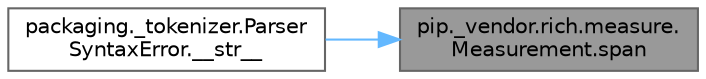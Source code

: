 digraph "pip._vendor.rich.measure.Measurement.span"
{
 // LATEX_PDF_SIZE
  bgcolor="transparent";
  edge [fontname=Helvetica,fontsize=10,labelfontname=Helvetica,labelfontsize=10];
  node [fontname=Helvetica,fontsize=10,shape=box,height=0.2,width=0.4];
  rankdir="RL";
  Node1 [id="Node000001",label="pip._vendor.rich.measure.\lMeasurement.span",height=0.2,width=0.4,color="gray40", fillcolor="grey60", style="filled", fontcolor="black",tooltip=" "];
  Node1 -> Node2 [id="edge1_Node000001_Node000002",dir="back",color="steelblue1",style="solid",tooltip=" "];
  Node2 [id="Node000002",label="packaging._tokenizer.Parser\lSyntaxError.__str__",height=0.2,width=0.4,color="grey40", fillcolor="white", style="filled",URL="$classpackaging_1_1__tokenizer_1_1_parser_syntax_error.html#a1bf72be61084f1c233150f3b3b9d920e",tooltip=" "];
}
